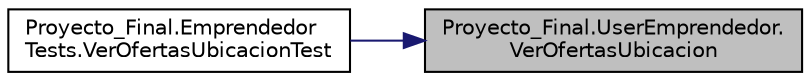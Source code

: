 digraph "Proyecto_Final.UserEmprendedor.VerOfertasUbicacion"
{
 // INTERACTIVE_SVG=YES
 // LATEX_PDF_SIZE
  edge [fontname="Helvetica",fontsize="10",labelfontname="Helvetica",labelfontsize="10"];
  node [fontname="Helvetica",fontsize="10",shape=record];
  rankdir="RL";
  Node1 [label="Proyecto_Final.UserEmprendedor.\lVerOfertasUbicacion",height=0.2,width=0.4,color="black", fillcolor="grey75", style="filled", fontcolor="black",tooltip="En base a la ubicación del Emprendedor, retorna una lista con todas las ofertas que se encuentren a u..."];
  Node1 -> Node2 [dir="back",color="midnightblue",fontsize="10",style="solid",fontname="Helvetica"];
  Node2 [label="Proyecto_Final.Emprendedor\lTests.VerOfertasUbicacionTest",height=0.2,width=0.4,color="black", fillcolor="white", style="filled",URL="$classProyecto__Final_1_1EmprendedorTests.html#a630e03b85b3cfc5675f8bfef82d7fb48",tooltip="Prueba que se buscan correctamente las ofertas según ."];
}
